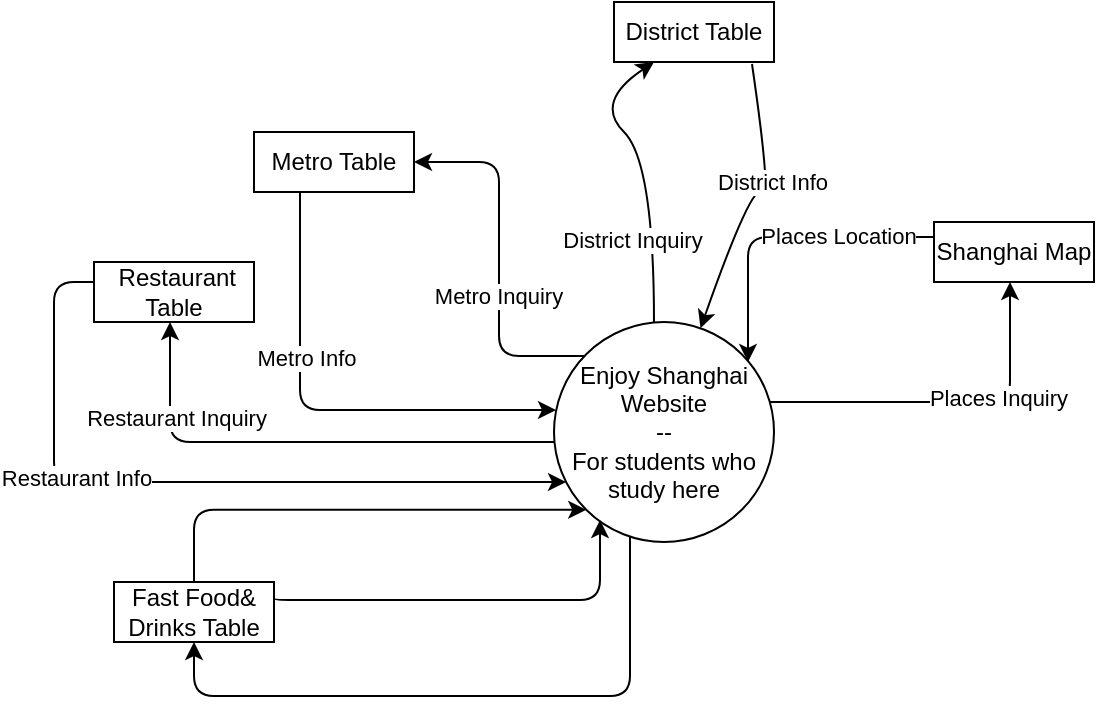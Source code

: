 <mxfile version="13.7.9" type="github">
  <diagram id="0x38cvvZ1bBZOAFDikBa" name="Page-1">
    <mxGraphModel dx="655" dy="455" grid="1" gridSize="10" guides="1" tooltips="1" connect="1" arrows="1" fold="1" page="1" pageScale="1" pageWidth="827" pageHeight="1169" math="0" shadow="0">
      <root>
        <mxCell id="0" />
        <mxCell id="1" parent="0" />
        <mxCell id="e6gerDq43n6z80vcDyS_-1" value="Enjoy Shanghai Website&lt;br&gt;--&lt;br&gt;For students who study here" style="ellipse;whiteSpace=wrap;html=1;aspect=fixed;" vertex="1" parent="1">
          <mxGeometry x="330" y="260" width="110" height="110" as="geometry" />
        </mxCell>
        <mxCell id="e6gerDq43n6z80vcDyS_-7" value="" style="curved=1;endArrow=classic;html=1;" edge="1" parent="1">
          <mxGeometry width="50" height="50" relative="1" as="geometry">
            <mxPoint x="380" y="260" as="sourcePoint" />
            <mxPoint x="380" y="130" as="targetPoint" />
            <Array as="points">
              <mxPoint x="380" y="180" />
              <mxPoint x="350" y="150" />
            </Array>
          </mxGeometry>
        </mxCell>
        <mxCell id="e6gerDq43n6z80vcDyS_-18" value="District Inquiry" style="edgeLabel;resizable=0;html=1;align=center;verticalAlign=middle;" connectable="0" vertex="1" parent="1">
          <mxGeometry x="367.998" y="220.003" as="geometry">
            <mxPoint x="1" y="-1" as="offset" />
          </mxGeometry>
        </mxCell>
        <mxCell id="e6gerDq43n6z80vcDyS_-19" value="District Table" style="whiteSpace=wrap;html=1;gradientColor=#ffffff;" vertex="1" parent="1">
          <mxGeometry x="360" y="100" width="80" height="30" as="geometry" />
        </mxCell>
        <mxCell id="e6gerDq43n6z80vcDyS_-20" value="" style="curved=1;endArrow=classic;html=1;" edge="1" parent="1" target="e6gerDq43n6z80vcDyS_-1">
          <mxGeometry width="50" height="50" relative="1" as="geometry">
            <mxPoint x="429" y="131" as="sourcePoint" />
            <mxPoint x="429" y="280" as="targetPoint" />
            <Array as="points">
              <mxPoint x="439" y="200" />
              <mxPoint x="429" y="190" />
            </Array>
          </mxGeometry>
        </mxCell>
        <mxCell id="e6gerDq43n6z80vcDyS_-22" value="District Info" style="edgeLabel;resizable=0;html=1;align=center;verticalAlign=middle;" connectable="0" vertex="1" parent="1">
          <mxGeometry x="439.998" y="190.003" as="geometry">
            <mxPoint x="-1" as="offset" />
          </mxGeometry>
        </mxCell>
        <mxCell id="e6gerDq43n6z80vcDyS_-23" value="" style="edgeStyle=segmentEdgeStyle;endArrow=classic;html=1;exitX=1;exitY=0.364;exitDx=0;exitDy=0;exitPerimeter=0;" edge="1" parent="1">
          <mxGeometry width="50" height="50" relative="1" as="geometry">
            <mxPoint x="438" y="300.04" as="sourcePoint" />
            <mxPoint x="558" y="240" as="targetPoint" />
          </mxGeometry>
        </mxCell>
        <mxCell id="e6gerDq43n6z80vcDyS_-25" value="Shanghai Map" style="whiteSpace=wrap;html=1;gradientColor=#ffffff;" vertex="1" parent="1">
          <mxGeometry x="520" y="210" width="80" height="30" as="geometry" />
        </mxCell>
        <mxCell id="e6gerDq43n6z80vcDyS_-26" value="" style="edgeStyle=segmentEdgeStyle;endArrow=classic;html=1;exitX=0;exitY=0.25;exitDx=0;exitDy=0;" edge="1" parent="1" source="e6gerDq43n6z80vcDyS_-25">
          <mxGeometry width="50" height="50" relative="1" as="geometry">
            <mxPoint x="487" y="220" as="sourcePoint" />
            <mxPoint x="427" y="280" as="targetPoint" />
          </mxGeometry>
        </mxCell>
        <mxCell id="e6gerDq43n6z80vcDyS_-27" value="Places Inquiry" style="edgeLabel;resizable=0;html=1;align=center;verticalAlign=middle;" connectable="0" vertex="1" parent="1">
          <mxGeometry x="550.998" y="299.003" as="geometry">
            <mxPoint x="1" y="-1" as="offset" />
          </mxGeometry>
        </mxCell>
        <mxCell id="e6gerDq43n6z80vcDyS_-28" value="Places Location" style="edgeLabel;resizable=0;html=1;align=center;verticalAlign=middle;" connectable="0" vertex="1" parent="1">
          <mxGeometry x="470.998" y="218.003" as="geometry">
            <mxPoint x="1" y="-1" as="offset" />
          </mxGeometry>
        </mxCell>
        <mxCell id="e6gerDq43n6z80vcDyS_-29" value="" style="edgeStyle=elbowEdgeStyle;elbow=horizontal;endArrow=classic;html=1;" edge="1" parent="1">
          <mxGeometry width="50" height="50" relative="1" as="geometry">
            <mxPoint x="345" y="277" as="sourcePoint" />
            <mxPoint x="260" y="180" as="targetPoint" />
          </mxGeometry>
        </mxCell>
        <mxCell id="e6gerDq43n6z80vcDyS_-30" value="Metro Table" style="whiteSpace=wrap;html=1;gradientColor=#ffffff;" vertex="1" parent="1">
          <mxGeometry x="180" y="165" width="80" height="30" as="geometry" />
        </mxCell>
        <mxCell id="e6gerDq43n6z80vcDyS_-31" value="" style="edgeStyle=segmentEdgeStyle;endArrow=classic;html=1;" edge="1" parent="1">
          <mxGeometry width="50" height="50" relative="1" as="geometry">
            <mxPoint x="203" y="195" as="sourcePoint" />
            <mxPoint x="331" y="304" as="targetPoint" />
            <Array as="points">
              <mxPoint x="202.65" y="304.16" />
            </Array>
          </mxGeometry>
        </mxCell>
        <mxCell id="e6gerDq43n6z80vcDyS_-32" value="Metro Inquiry" style="edgeLabel;resizable=0;html=1;align=center;verticalAlign=middle;" connectable="0" vertex="1" parent="1">
          <mxGeometry x="560.998" y="309.003" as="geometry">
            <mxPoint x="-259" y="-62" as="offset" />
          </mxGeometry>
        </mxCell>
        <mxCell id="e6gerDq43n6z80vcDyS_-33" value="Metro Info" style="edgeLabel;resizable=0;html=1;align=center;verticalAlign=middle;" connectable="0" vertex="1" parent="1">
          <mxGeometry x="464.998" y="340.003" as="geometry">
            <mxPoint x="-259" y="-62" as="offset" />
          </mxGeometry>
        </mxCell>
        <mxCell id="e6gerDq43n6z80vcDyS_-34" value="" style="edgeStyle=segmentEdgeStyle;endArrow=classic;html=1;" edge="1" parent="1">
          <mxGeometry width="50" height="50" relative="1" as="geometry">
            <mxPoint x="330" y="320" as="sourcePoint" />
            <mxPoint x="138" y="260" as="targetPoint" />
          </mxGeometry>
        </mxCell>
        <mxCell id="e6gerDq43n6z80vcDyS_-35" value="&amp;nbsp;Restaurant Table" style="whiteSpace=wrap;html=1;gradientColor=#ffffff;" vertex="1" parent="1">
          <mxGeometry x="100" y="230" width="80" height="30" as="geometry" />
        </mxCell>
        <mxCell id="e6gerDq43n6z80vcDyS_-36" value="" style="edgeStyle=elbowEdgeStyle;elbow=horizontal;endArrow=classic;html=1;" edge="1" parent="1" target="e6gerDq43n6z80vcDyS_-1">
          <mxGeometry width="50" height="50" relative="1" as="geometry">
            <mxPoint x="100" y="240" as="sourcePoint" />
            <mxPoint x="290" y="360" as="targetPoint" />
            <Array as="points">
              <mxPoint x="80" y="340" />
              <mxPoint x="80" y="320" />
            </Array>
          </mxGeometry>
        </mxCell>
        <mxCell id="e6gerDq43n6z80vcDyS_-37" value="Restaurant Inquiry" style="edgeLabel;resizable=0;html=1;align=center;verticalAlign=middle;" connectable="0" vertex="1" parent="1">
          <mxGeometry x="399.998" y="370.003" as="geometry">
            <mxPoint x="-259" y="-62" as="offset" />
          </mxGeometry>
        </mxCell>
        <mxCell id="e6gerDq43n6z80vcDyS_-38" value="Restaurant Info" style="edgeLabel;resizable=0;html=1;align=center;verticalAlign=middle;" connectable="0" vertex="1" parent="1">
          <mxGeometry x="349.998" y="400.003" as="geometry">
            <mxPoint x="-259" y="-62" as="offset" />
          </mxGeometry>
        </mxCell>
        <mxCell id="e6gerDq43n6z80vcDyS_-40" value="" style="edgeStyle=elbowEdgeStyle;elbow=vertical;endArrow=classic;html=1;" edge="1" parent="1">
          <mxGeometry width="50" height="50" relative="1" as="geometry">
            <mxPoint x="368" y="367" as="sourcePoint" />
            <mxPoint x="150" y="420" as="targetPoint" />
            <Array as="points">
              <mxPoint x="388" y="447" />
            </Array>
          </mxGeometry>
        </mxCell>
        <mxCell id="e6gerDq43n6z80vcDyS_-41" value="Fast Food&amp;amp;&lt;br&gt;Drinks Table" style="whiteSpace=wrap;html=1;gradientColor=#ffffff;" vertex="1" parent="1">
          <mxGeometry x="110" y="390" width="80" height="30" as="geometry" />
        </mxCell>
        <mxCell id="e6gerDq43n6z80vcDyS_-42" value="" style="edgeStyle=segmentEdgeStyle;endArrow=classic;html=1;exitX=1;exitY=0.25;exitDx=0;exitDy=0;" edge="1" parent="1" source="e6gerDq43n6z80vcDyS_-41">
          <mxGeometry width="50" height="50" relative="1" as="geometry">
            <mxPoint x="303" y="399" as="sourcePoint" />
            <mxPoint x="353" y="359" as="targetPoint" />
            <Array as="points">
              <mxPoint x="190" y="399" />
              <mxPoint x="353" y="399" />
            </Array>
          </mxGeometry>
        </mxCell>
        <mxCell id="e6gerDq43n6z80vcDyS_-45" value="" style="edgeStyle=segmentEdgeStyle;endArrow=classic;html=1;entryX=0;entryY=1;entryDx=0;entryDy=0;" edge="1" parent="1" target="e6gerDq43n6z80vcDyS_-1">
          <mxGeometry width="50" height="50" relative="1" as="geometry">
            <mxPoint x="150" y="390" as="sourcePoint" />
            <mxPoint x="240" y="320" as="targetPoint" />
            <Array as="points">
              <mxPoint x="150" y="354" />
            </Array>
          </mxGeometry>
        </mxCell>
      </root>
    </mxGraphModel>
  </diagram>
</mxfile>
